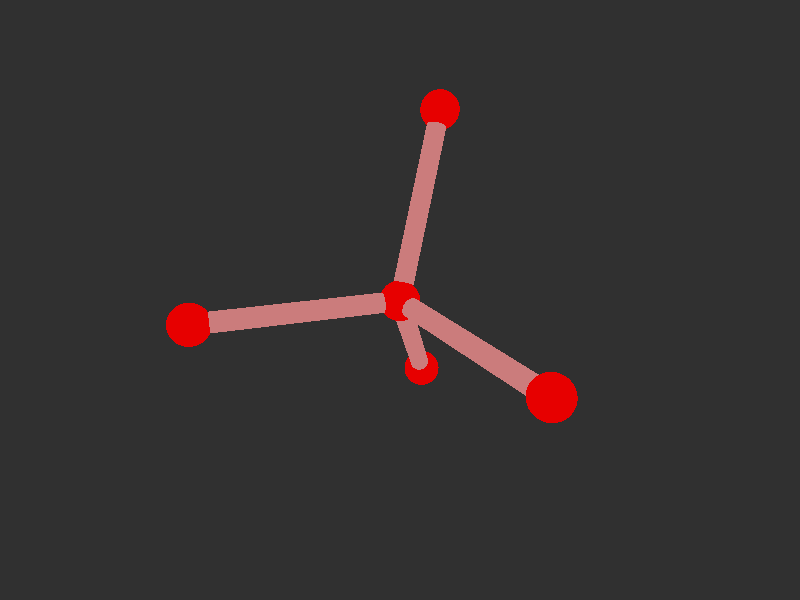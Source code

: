 #version 3.7; 
    global_settings { assumed_gamma 1.0 }
    

    camera {
    location  <20, 20, 20>
    right     x*image_width/image_height
    look_at   <0, 0, 0>
    angle 58
    }

    background { color rgb<1,1,1>*0.03 }


    light_source { <-20, 30, -25> color red 0.6 green 0.6 blue 0.6 }
    light_source { < 20, 30, -25> color red 0.6 green 0.6 blue 0.6 }
    
    #declare m = 1;
    union {

    union {
    sphere { m*<-0.45181445522979974,-0.5045038955023703,-0.4587936547209125>, 1 }        
    sphere {  m*<0.9673530389703621,0.4854350183775471,9.390496442314236>, 1 }
    sphere {  m*<8.33514023729316,0.2003427675852849,-5.180180986759697>, 1 }
    sphere {  m*<-6.560822956395835,6.723424141205925,-3.68937408357809>, 1}
    sphere { m*<-3.800385470435621,-7.797037731959674,-2.0094752000474756>, 1 }    

        pigment { color rgb<0.8,0,0>  }
    finish { ambient 0.1 diffuse 0.7 phong 1 }
    }    
    union {
    cylinder { m*<0.9673530389703621,0.4854350183775471,9.390496442314236>, <-0.45181445522979974,-0.5045038955023703,-0.4587936547209125>, 0.5 }
    cylinder { m*<8.33514023729316,0.2003427675852849,-5.180180986759697>, <-0.45181445522979974,-0.5045038955023703,-0.4587936547209125>, 0.5}
    cylinder { m*<-6.560822956395835,6.723424141205925,-3.68937408357809>, <-0.45181445522979974,-0.5045038955023703,-0.4587936547209125>, 0.5 }
    cylinder {  m*<-3.800385470435621,-7.797037731959674,-2.0094752000474756>, <-0.45181445522979974,-0.5045038955023703,-0.4587936547209125>, 0.5}

    pigment { color rgb<0.6,.2,.2>  }
    finish { ambient 0.1 diffuse 0.7 phong 1 }    
    }
    
    // rotate <0, 0, 0>
    }
    #version 3.7; 
    global_settings { assumed_gamma 1.0 }
    

    camera {
    location  <20, 20, 20>
    right     x*image_width/image_height
    look_at   <0, 0, 0>
    angle 58
    }

    background { color rgb<1,1,1>*0.03 }


    light_source { <-20, 30, -25> color red 0.6 green 0.6 blue 0.6 }
    light_source { < 20, 30, -25> color red 0.6 green 0.6 blue 0.6 }
    
    #declare m = 1;
    union {

    union {
    sphere { m*<-0.45181445522979974,-0.5045038955023703,-0.4587936547209125>, 1 }        
    sphere {  m*<0.9673530389703621,0.4854350183775471,9.390496442314236>, 1 }
    sphere {  m*<8.33514023729316,0.2003427675852849,-5.180180986759697>, 1 }
    sphere {  m*<-6.560822956395835,6.723424141205925,-3.68937408357809>, 1}
    sphere { m*<-3.800385470435621,-7.797037731959674,-2.0094752000474756>, 1 }    

        pigment { color rgb<0.8,0,0>  }
    finish { ambient 0.1 diffuse 0.7 phong 1 }
    }    
    union {
    cylinder { m*<0.9673530389703621,0.4854350183775471,9.390496442314236>, <-0.45181445522979974,-0.5045038955023703,-0.4587936547209125>, 0.5 }
    cylinder { m*<8.33514023729316,0.2003427675852849,-5.180180986759697>, <-0.45181445522979974,-0.5045038955023703,-0.4587936547209125>, 0.5}
    cylinder { m*<-6.560822956395835,6.723424141205925,-3.68937408357809>, <-0.45181445522979974,-0.5045038955023703,-0.4587936547209125>, 0.5 }
    cylinder {  m*<-3.800385470435621,-7.797037731959674,-2.0094752000474756>, <-0.45181445522979974,-0.5045038955023703,-0.4587936547209125>, 0.5}

    pigment { color rgb<0.6,.2,.2>  }
    finish { ambient 0.1 diffuse 0.7 phong 1 }    
    }
    
    // rotate <0, 0, 0>
    }
    
